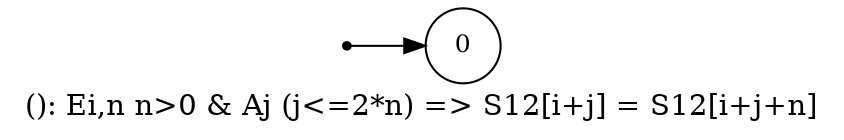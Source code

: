digraph G {
label = "(): Ei,n n>0 & Aj (j<=2*n) => S12[i+j] = S12[i+j+n]";
rankdir = LR;
node [shape = circle, label="0", fontsize=12]0;
node [shape = point ]; qi
qi ->0;
}
